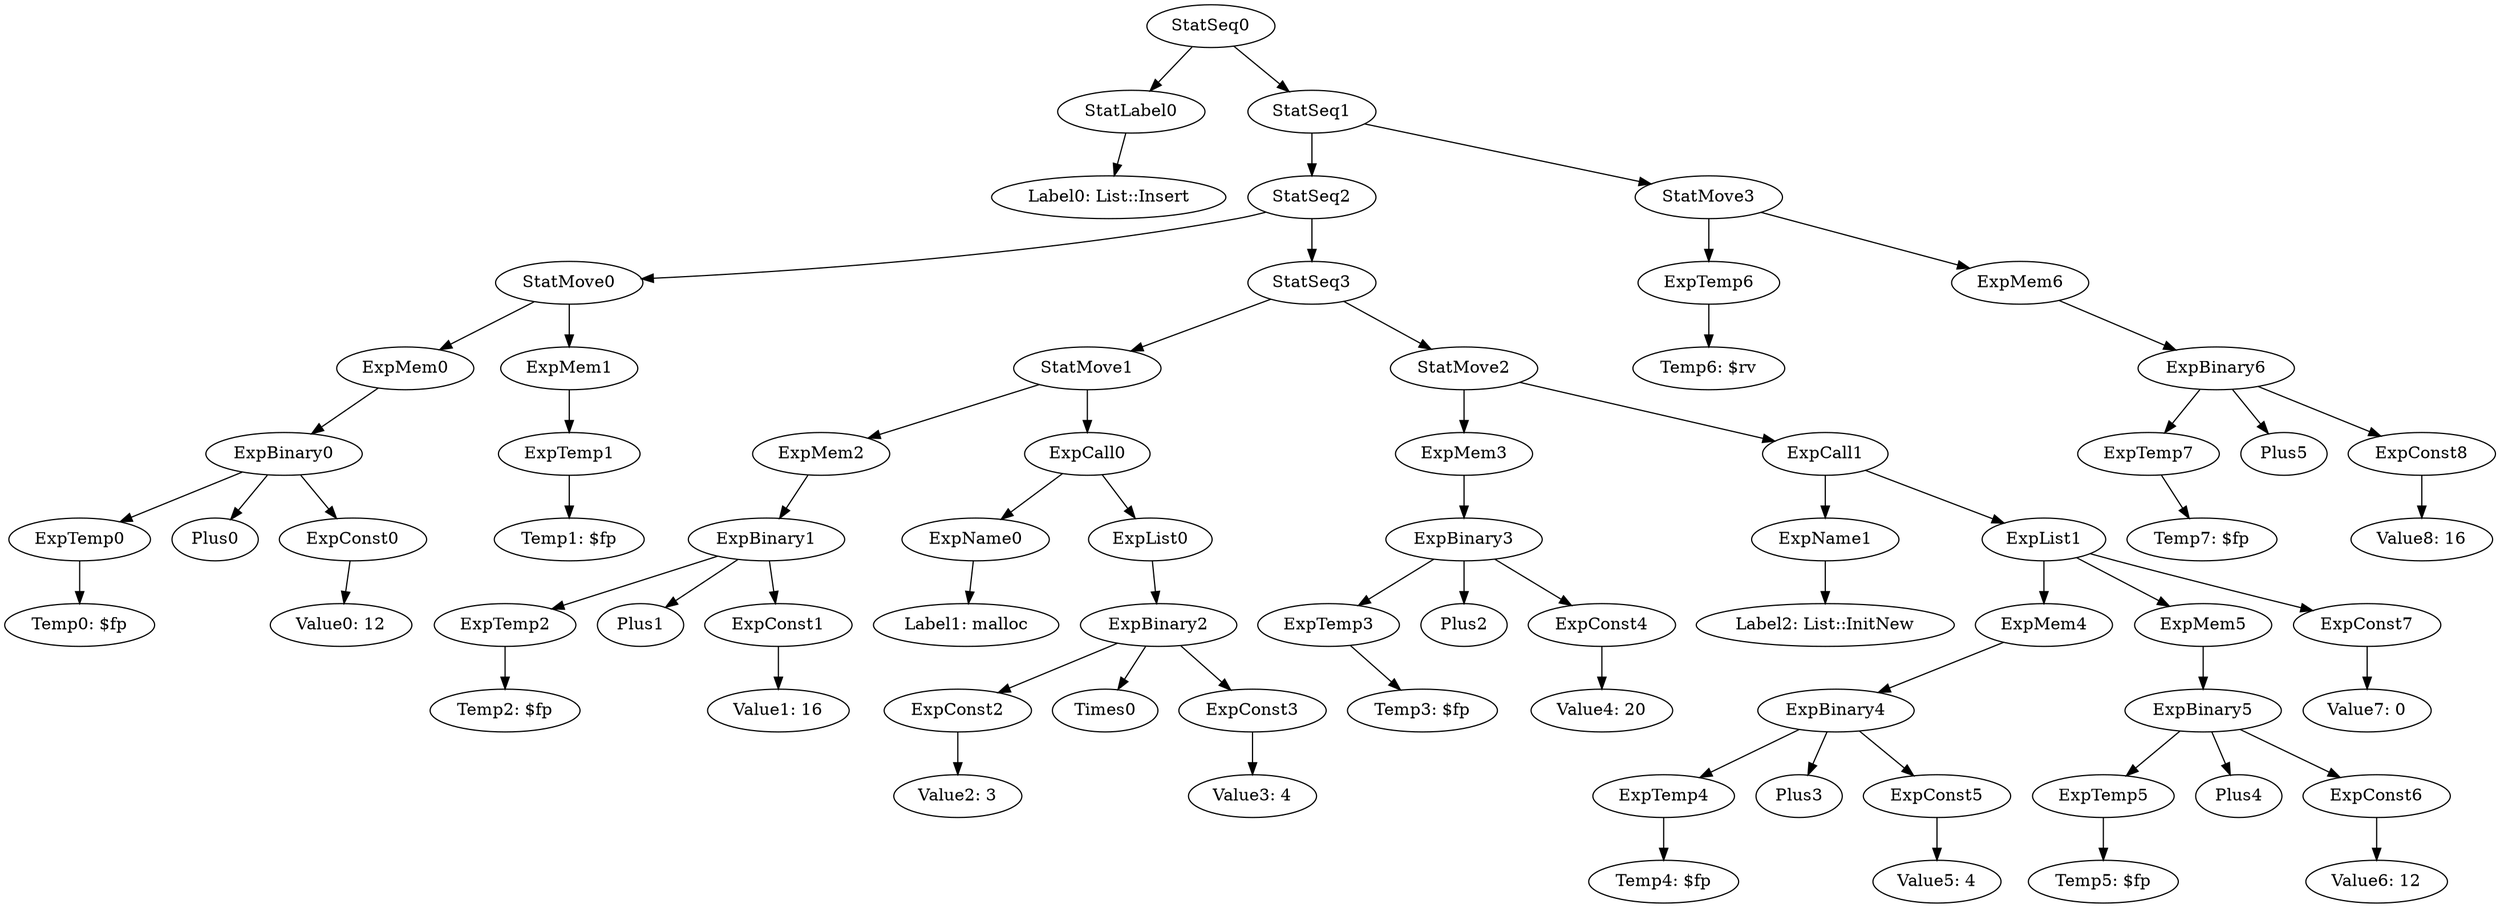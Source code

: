 digraph {
	ordering = out;
	ExpMem6 -> ExpBinary6;
	ExpConst8 -> "Value8: 16";
	StatMove3 -> ExpTemp6;
	StatMove3 -> ExpMem6;
	ExpTemp6 -> "Temp6: $rv";
	ExpBinary5 -> ExpTemp5;
	ExpBinary5 -> Plus4;
	ExpBinary5 -> ExpConst6;
	ExpBinary4 -> ExpTemp4;
	ExpBinary4 -> Plus3;
	ExpBinary4 -> ExpConst5;
	ExpTemp7 -> "Temp7: $fp";
	ExpTemp4 -> "Temp4: $fp";
	ExpCall1 -> ExpName1;
	ExpCall1 -> ExpList1;
	ExpName1 -> "Label2: List::InitNew";
	StatMove2 -> ExpMem3;
	StatMove2 -> ExpCall1;
	ExpMem3 -> ExpBinary3;
	ExpConst4 -> "Value4: 20";
	ExpConst5 -> "Value5: 4";
	ExpBinary3 -> ExpTemp3;
	ExpBinary3 -> Plus2;
	ExpBinary3 -> ExpConst4;
	ExpTemp3 -> "Temp3: $fp";
	ExpConst6 -> "Value6: 12";
	StatSeq2 -> StatMove0;
	StatSeq2 -> StatSeq3;
	ExpMem1 -> ExpTemp1;
	ExpConst0 -> "Value0: 12";
	ExpBinary6 -> ExpTemp7;
	ExpBinary6 -> Plus5;
	ExpBinary6 -> ExpConst8;
	ExpList1 -> ExpMem4;
	ExpList1 -> ExpMem5;
	ExpList1 -> ExpConst7;
	ExpMem0 -> ExpBinary0;
	ExpBinary1 -> ExpTemp2;
	ExpBinary1 -> Plus1;
	ExpBinary1 -> ExpConst1;
	StatLabel0 -> "Label0: List::Insert";
	ExpTemp5 -> "Temp5: $fp";
	ExpTemp1 -> "Temp1: $fp";
	StatSeq0 -> StatLabel0;
	StatSeq0 -> StatSeq1;
	ExpTemp0 -> "Temp0: $fp";
	StatMove0 -> ExpMem0;
	StatMove0 -> ExpMem1;
	StatSeq3 -> StatMove1;
	StatSeq3 -> StatMove2;
	ExpMem4 -> ExpBinary4;
	ExpBinary0 -> ExpTemp0;
	ExpBinary0 -> Plus0;
	ExpBinary0 -> ExpConst0;
	ExpTemp2 -> "Temp2: $fp";
	StatSeq1 -> StatSeq2;
	StatSeq1 -> StatMove3;
	ExpConst1 -> "Value1: 16";
	ExpMem5 -> ExpBinary5;
	StatMove1 -> ExpMem2;
	StatMove1 -> ExpCall0;
	ExpName0 -> "Label1: malloc";
	ExpMem2 -> ExpBinary1;
	ExpCall0 -> ExpName0;
	ExpCall0 -> ExpList0;
	ExpBinary2 -> ExpConst2;
	ExpBinary2 -> Times0;
	ExpBinary2 -> ExpConst3;
	ExpConst2 -> "Value2: 3";
	ExpConst7 -> "Value7: 0";
	ExpConst3 -> "Value3: 4";
	ExpList0 -> ExpBinary2;
}

